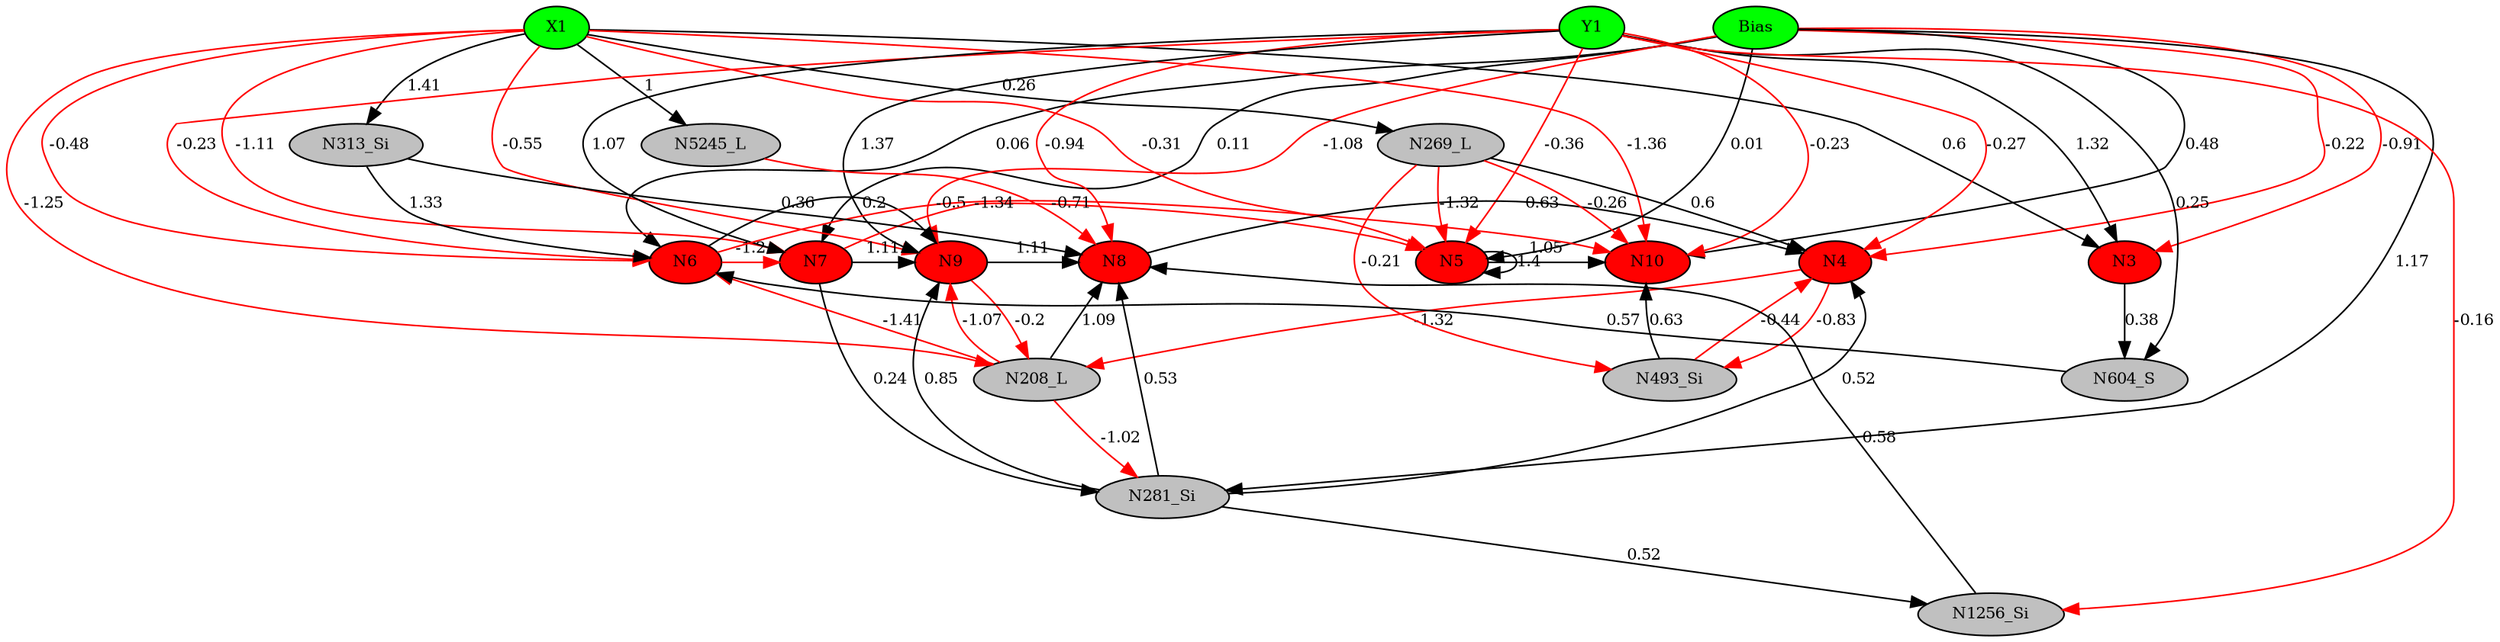 digraph g { 
N0 [shape=ellipse, label=Bias,fontsize=10,height=0.1,width=0.1,style=filled,fillcolor=green]
N1[shape=ellipse label=X1,fontsize=10,height=0.1,width=0.1,style=filled,fillcolor=green]
N2[shape=ellipse label=Y1,fontsize=10,height=0.1,width=0.1,style=filled,fillcolor=green]
N3[shape=ellipse,fontsize = 10, height = 0.1, width = 0.1, style = filled, fillcolor = red]
N4[shape=ellipse,fontsize = 10, height = 0.1, width = 0.1, style = filled, fillcolor = red]
N5[shape=ellipse,fontsize = 10, height = 0.1, width = 0.1, style = filled, fillcolor = red]
N6[shape=ellipse,fontsize = 10, height = 0.1, width = 0.1, style = filled, fillcolor = red]
N7[shape=ellipse,fontsize = 10, height = 0.1, width = 0.1, style = filled, fillcolor = red]
N8[shape=ellipse,fontsize = 10, height = 0.1, width = 0.1, style = filled, fillcolor = red]
N9[shape=ellipse,fontsize = 10, height = 0.1, width = 0.1, style = filled, fillcolor = red]
N10[shape=ellipse,fontsize = 10, height = 0.1, width = 0.1, style = filled, fillcolor = red]
N208[shape=ellipse, label=N208_L,fontsize=10,height=0.1,width=0.1,style=filled,fillcolor=gray]
N269[shape=ellipse, label=N269_L,fontsize=10,height=0.1,width=0.1,style=filled,fillcolor=gray]
N281[shape=ellipse, label=N281_Si,fontsize=10,height=0.1,width=0.1,style=filled,fillcolor=gray]
N313[shape=ellipse, label=N313_Si,fontsize=10,height=0.1,width=0.1,style=filled,fillcolor=gray]
N493[shape=ellipse, label=N493_Si,fontsize=10,height=0.1,width=0.1,style=filled,fillcolor=gray]
N604[shape=ellipse, label=N604_S,fontsize=10,height=0.1,width=0.1,style=filled,fillcolor=gray]
N1256[shape=ellipse, label=N1256_Si,fontsize=10,height=0.1,width=0.1,style=filled,fillcolor=gray]
N5245[shape=ellipse, label=N5245_L,fontsize=10,height=0.1,width=0.1,style=filled,fillcolor=gray]
N0 -> N3 [color=red] [arrowType=inv][ label=-0.91,fontsize=10]
N1 -> N3 [color=black] [ label=0.6,fontsize=10]
N2 -> N3 [color=black] [ label=1.32,fontsize=10]
N0 -> N4 [color=red] [arrowType=inv][ label=-0.22,fontsize=10]
N2 -> N4 [color=red] [arrowType=inv][ label=-0.27,fontsize=10]
N0 -> N5 [color=black] [ label=0.01,fontsize=10]
N1 -> N5 [color=red] [arrowType=inv][ label=-0.31,fontsize=10]
N2 -> N5 [color=red] [arrowType=inv][ label=-0.36,fontsize=10]
N0 -> N6 [color=black] [ label=0.06,fontsize=10]
N2 -> N6 [color=red] [arrowType=inv][ label=-0.23,fontsize=10]
N0 -> N7 [color=black] [ label=0.11,fontsize=10]
N1 -> N7 [color=red] [arrowType=inv][ label=-1.11,fontsize=10]
N2 -> N7 [color=black] [ label=1.07,fontsize=10]
N2 -> N8 [color=red] [arrowType=inv][ label=-0.94,fontsize=10]
N0 -> N9 [color=red] [arrowType=inv][ label=-1.08,fontsize=10]
N2 -> N9 [color=black] [ label=1.37,fontsize=10]
N0 -> N10 [color=black] [ label=0.48,fontsize=10]
N1 -> N10 [color=red] [arrowType=inv][ label=-1.36,fontsize=10]
N2 -> N10 [color=red] [arrowType=inv][ label=-0.23,fontsize=10]
N8 -> N4 [color=black] [ label=0.63,fontsize=10]
N9 -> N8 [color=black] [ label=1.11,fontsize=10]
N1 -> N208 [color=red] [arrowType=inv][ label=-1.25,fontsize=10]
N208 -> N9 [color=red] [arrowType=inv][ label=-1.07,fontsize=10]
N4 -> N208 [color=red] [arrowType=inv][ label=-1.32,fontsize=10]
N5 -> N5 [color=black] [ label=1.4,fontsize=10]
N1 -> N269 [color=black] [ label=0.26,fontsize=10]
N269 -> N4 [color=black] [ label=0.6,fontsize=10]
N0 -> N281 [color=black] [ label=1.17,fontsize=10]
N281 -> N8 [color=black] [ label=0.53,fontsize=10]
N1 -> N313 [color=black] [ label=1.41,fontsize=10]
N313 -> N6 [color=black] [ label=1.33,fontsize=10]
N1 -> N6 [color=red] [arrowType=inv][ label=-0.48,fontsize=10]
N269 -> N493 [color=red] [arrowType=inv][ label=-0.21,fontsize=10]
N493 -> N4 [color=red] [arrowType=inv][ label=-0.44,fontsize=10]
N281 -> N4 [color=black] [ label=0.52,fontsize=10]
N6 -> N10 [color=red] [arrowType=inv][ label=-0.5,fontsize=10]
N2 -> N604 [color=black] [ label=0.25,fontsize=10]
N604 -> N6 [color=black] [ label=0.57,fontsize=10]
N6 -> N7 [color=red] [arrowType=inv][ label=-1.2,fontsize=10]
N5 -> N10 [color=black] [ label=1.05,fontsize=10]
N281 -> N9 [color=black] [ label=0.85,fontsize=10]
N208 -> N8 [color=black] [ label=1.09,fontsize=10]
N208 -> N281 [color=red] [arrowType=inv][ label=-1.02,fontsize=10]
N7 -> N9 [color=black] [ label=1.11,fontsize=10]
N1 -> N9 [color=red] [arrowType=inv][ label=-0.55,fontsize=10]
N281 -> N1256 [color=black] [ label=0.52,fontsize=10]
N1256 -> N8 [color=black] [ label=0.58,fontsize=10]
N208 -> N6 [color=red] [arrowType=inv][ label=-1.41,fontsize=10]
N7 -> N281 [color=black] [ label=0.24,fontsize=10]
N313 -> N8 [color=black] [ label=0.36,fontsize=10]
N9 -> N208 [color=red] [arrowType=inv][ label=-0.2,fontsize=10]
N3 -> N604 [color=black] [ label=0.38,fontsize=10]
N4 -> N493 [color=red] [arrowType=inv][ label=-0.83,fontsize=10]
N6 -> N9 [color=black] [ label=0.2,fontsize=10]
N493 -> N10 [color=black] [ label=0.63,fontsize=10]
N269 -> N5 [color=red] [arrowType=inv][ label=-1.32,fontsize=10]
N7 -> N5 [color=red] [arrowType=inv][ label=-1.34,fontsize=10]
N1 -> N5245 [color=black] [ label=1,fontsize=10]
N5245 -> N8 [color=red] [arrowType=inv][ label=-0.71,fontsize=10]
N269 -> N10 [color=red] [arrowType=inv][ label=-0.26,fontsize=10]
N2 -> N1256 [color=red] [arrowType=inv][ label=-0.16,fontsize=10]
 { rank=same; 
N3
N4
N5
N6
N7
N8
N9
N10
 } 
 { rank=same; 
N1 ->N2 ->N0 [style=invis]
 } 
}
